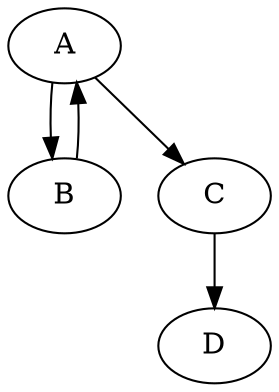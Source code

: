 digraph G_DD {
A [label="A"];
B [label="B"];
C [label="C"];
D [label="D"];
A -> B;B -> A;A -> C;C -> D;}
